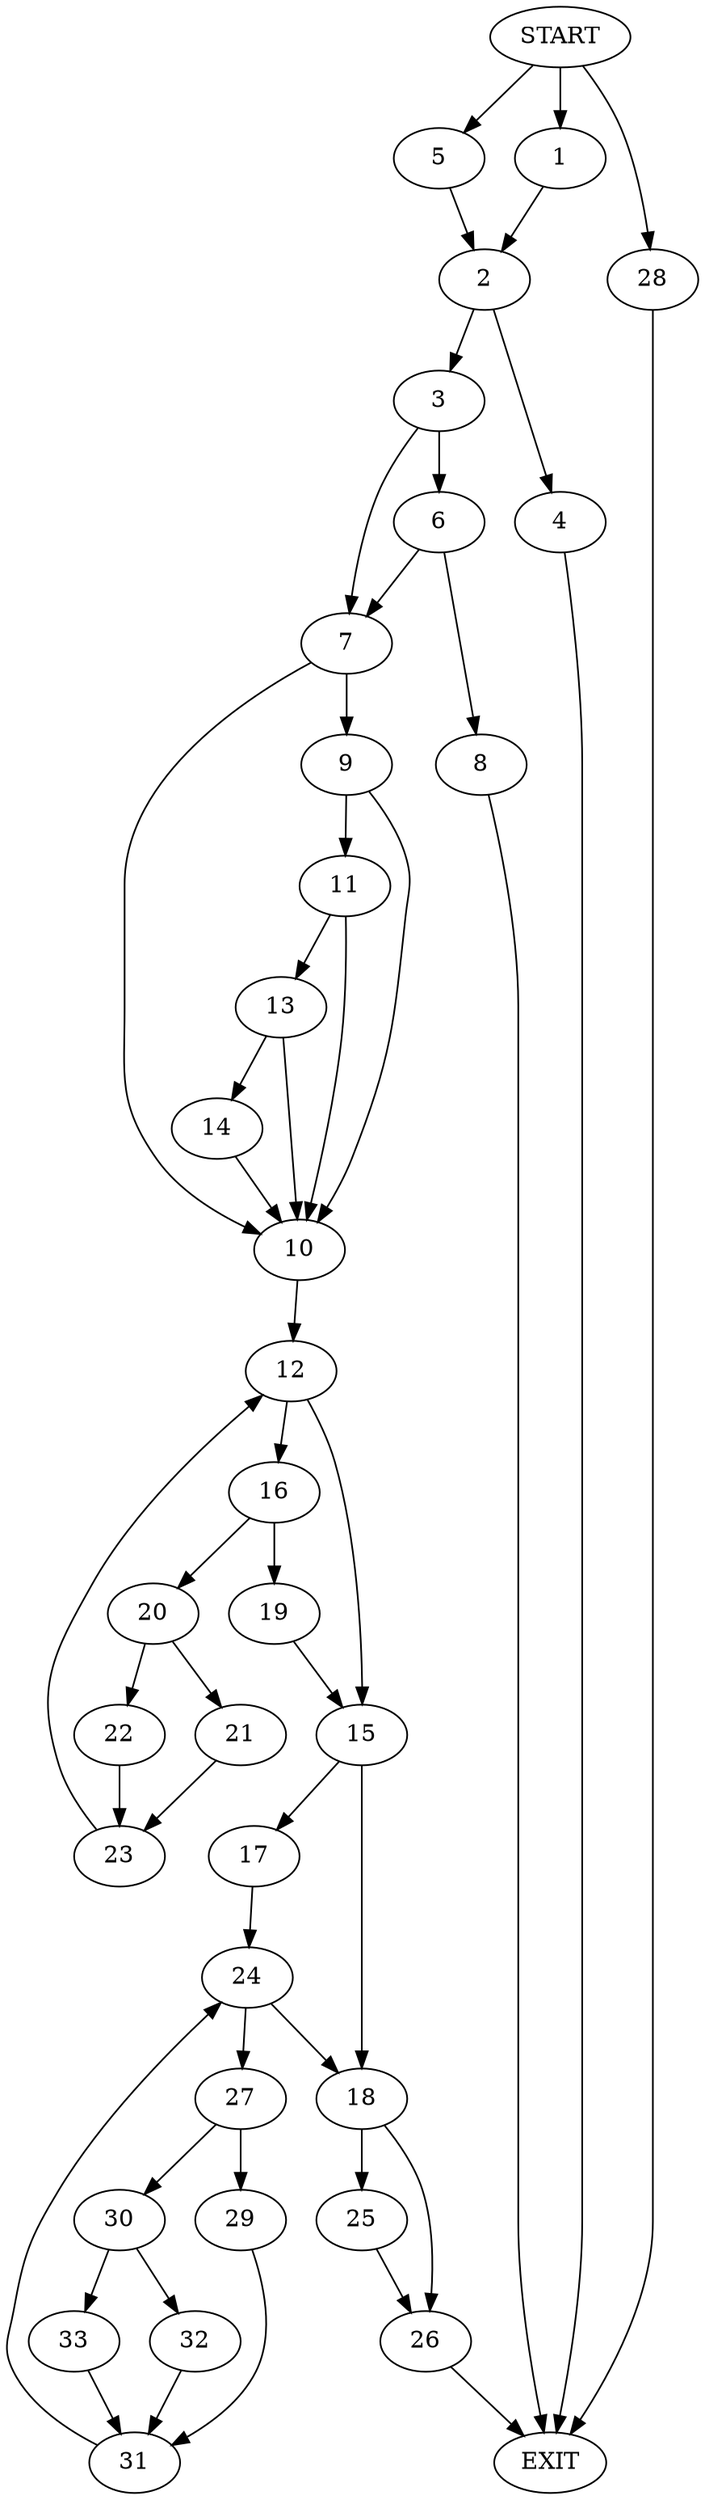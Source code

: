 digraph {
0 [label="START"]
34 [label="EXIT"]
0 -> 1
1 -> 2
2 -> 3
2 -> 4
0 -> 5
5 -> 2
3 -> 6
3 -> 7
4 -> 34
6 -> 8
6 -> 7
7 -> 9
7 -> 10
8 -> 34
9 -> 11
9 -> 10
10 -> 12
11 -> 13
11 -> 10
13 -> 14
13 -> 10
14 -> 10
12 -> 15
12 -> 16
15 -> 17
15 -> 18
16 -> 19
16 -> 20
19 -> 15
20 -> 21
20 -> 22
21 -> 23
22 -> 23
23 -> 12
17 -> 24
18 -> 25
18 -> 26
24 -> 18
24 -> 27
0 -> 28
28 -> 34
27 -> 29
27 -> 30
29 -> 31
30 -> 32
30 -> 33
31 -> 24
33 -> 31
32 -> 31
26 -> 34
25 -> 26
}
